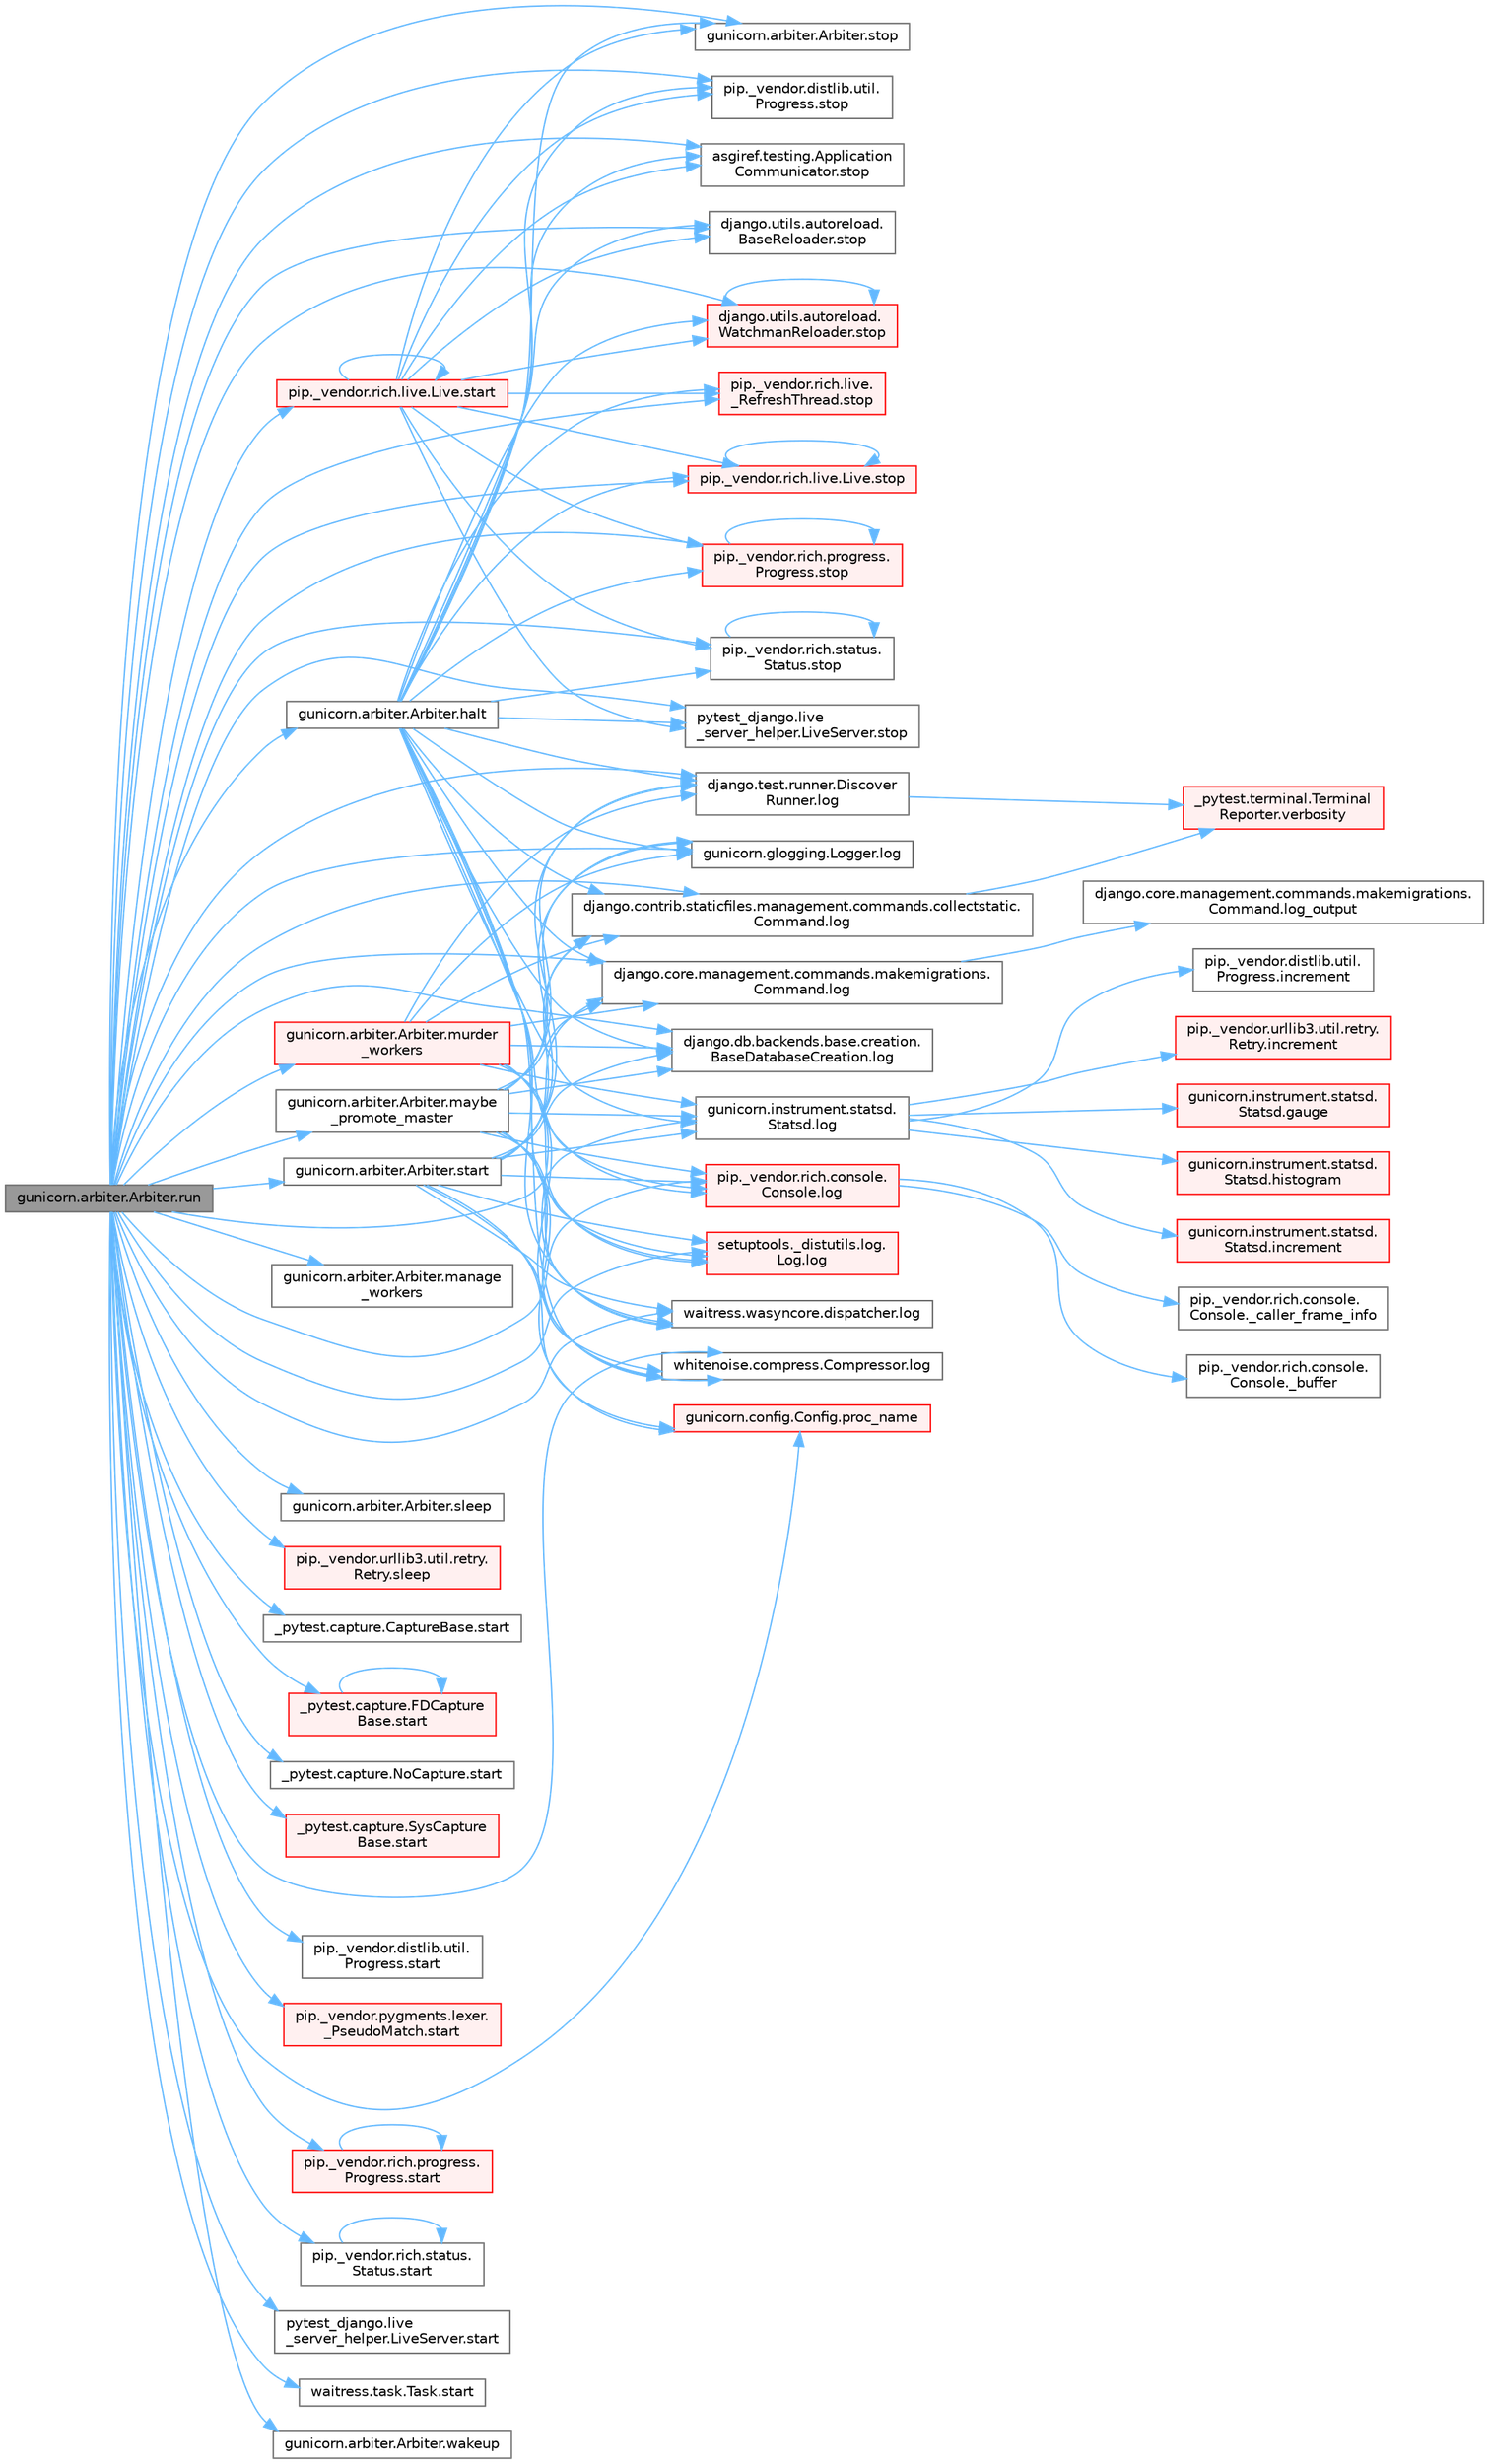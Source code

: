 digraph "gunicorn.arbiter.Arbiter.run"
{
 // LATEX_PDF_SIZE
  bgcolor="transparent";
  edge [fontname=Helvetica,fontsize=10,labelfontname=Helvetica,labelfontsize=10];
  node [fontname=Helvetica,fontsize=10,shape=box,height=0.2,width=0.4];
  rankdir="LR";
  Node1 [id="Node000001",label="gunicorn.arbiter.Arbiter.run",height=0.2,width=0.4,color="gray40", fillcolor="grey60", style="filled", fontcolor="black",tooltip=" "];
  Node1 -> Node2 [id="edge1_Node000001_Node000002",color="steelblue1",style="solid",tooltip=" "];
  Node2 [id="Node000002",label="gunicorn.arbiter.Arbiter.halt",height=0.2,width=0.4,color="grey40", fillcolor="white", style="filled",URL="$classgunicorn_1_1arbiter_1_1_arbiter.html#a8c96a567bd668d560500593a6681b98c",tooltip=" "];
  Node2 -> Node3 [id="edge2_Node000002_Node000003",color="steelblue1",style="solid",tooltip=" "];
  Node3 [id="Node000003",label="django.contrib.staticfiles.management.commands.collectstatic.\lCommand.log",height=0.2,width=0.4,color="grey40", fillcolor="white", style="filled",URL="$classdjango_1_1contrib_1_1staticfiles_1_1management_1_1commands_1_1collectstatic_1_1_command.html#a0e93191b90ee0993e3286343d0b2de0e",tooltip=" "];
  Node3 -> Node4 [id="edge3_Node000003_Node000004",color="steelblue1",style="solid",tooltip=" "];
  Node4 [id="Node000004",label="_pytest.terminal.Terminal\lReporter.verbosity",height=0.2,width=0.4,color="red", fillcolor="#FFF0F0", style="filled",URL="$class__pytest_1_1terminal_1_1_terminal_reporter.html#a620047ffec9ba4f5cca84af25b3adbcf",tooltip=" "];
  Node2 -> Node7 [id="edge4_Node000002_Node000007",color="steelblue1",style="solid",tooltip=" "];
  Node7 [id="Node000007",label="django.core.management.commands.makemigrations.\lCommand.log",height=0.2,width=0.4,color="grey40", fillcolor="white", style="filled",URL="$classdjango_1_1core_1_1management_1_1commands_1_1makemigrations_1_1_command.html#a0409d121552878a7416460dba8274880",tooltip=" "];
  Node7 -> Node8 [id="edge5_Node000007_Node000008",color="steelblue1",style="solid",tooltip=" "];
  Node8 [id="Node000008",label="django.core.management.commands.makemigrations.\lCommand.log_output",height=0.2,width=0.4,color="grey40", fillcolor="white", style="filled",URL="$classdjango_1_1core_1_1management_1_1commands_1_1makemigrations_1_1_command.html#ad6cb5d402888250fc170034fdee93f6d",tooltip=" "];
  Node2 -> Node9 [id="edge6_Node000002_Node000009",color="steelblue1",style="solid",tooltip=" "];
  Node9 [id="Node000009",label="django.db.backends.base.creation.\lBaseDatabaseCreation.log",height=0.2,width=0.4,color="grey40", fillcolor="white", style="filled",URL="$classdjango_1_1db_1_1backends_1_1base_1_1creation_1_1_base_database_creation.html#ac297ec931db5ec68c271ec0d91be7183",tooltip=" "];
  Node2 -> Node10 [id="edge7_Node000002_Node000010",color="steelblue1",style="solid",tooltip=" "];
  Node10 [id="Node000010",label="django.test.runner.Discover\lRunner.log",height=0.2,width=0.4,color="grey40", fillcolor="white", style="filled",URL="$classdjango_1_1test_1_1runner_1_1_discover_runner.html#af5ad8e2895b3f0c5e0a6d7113199d641",tooltip=" "];
  Node10 -> Node4 [id="edge8_Node000010_Node000004",color="steelblue1",style="solid",tooltip=" "];
  Node2 -> Node11 [id="edge9_Node000002_Node000011",color="steelblue1",style="solid",tooltip=" "];
  Node11 [id="Node000011",label="gunicorn.glogging.Logger.log",height=0.2,width=0.4,color="grey40", fillcolor="white", style="filled",URL="$classgunicorn_1_1glogging_1_1_logger.html#ad6941dede526094643dd02c53c3449b0",tooltip=" "];
  Node2 -> Node12 [id="edge10_Node000002_Node000012",color="steelblue1",style="solid",tooltip=" "];
  Node12 [id="Node000012",label="gunicorn.instrument.statsd.\lStatsd.log",height=0.2,width=0.4,color="grey40", fillcolor="white", style="filled",URL="$classgunicorn_1_1instrument_1_1statsd_1_1_statsd.html#ab99145cf0b7c66dbcebcbdcbd44b4953",tooltip=" "];
  Node12 -> Node13 [id="edge11_Node000012_Node000013",color="steelblue1",style="solid",tooltip=" "];
  Node13 [id="Node000013",label="gunicorn.instrument.statsd.\lStatsd.gauge",height=0.2,width=0.4,color="red", fillcolor="#FFF0F0", style="filled",URL="$classgunicorn_1_1instrument_1_1statsd_1_1_statsd.html#a6cebc76ae769412dfb0f0a3ec727c50d",tooltip=" "];
  Node12 -> Node15 [id="edge12_Node000012_Node000015",color="steelblue1",style="solid",tooltip=" "];
  Node15 [id="Node000015",label="gunicorn.instrument.statsd.\lStatsd.histogram",height=0.2,width=0.4,color="red", fillcolor="#FFF0F0", style="filled",URL="$classgunicorn_1_1instrument_1_1statsd_1_1_statsd.html#adee3cb12a43f643cca3c9084d77285b4",tooltip=" "];
  Node12 -> Node16 [id="edge13_Node000012_Node000016",color="steelblue1",style="solid",tooltip=" "];
  Node16 [id="Node000016",label="gunicorn.instrument.statsd.\lStatsd.increment",height=0.2,width=0.4,color="red", fillcolor="#FFF0F0", style="filled",URL="$classgunicorn_1_1instrument_1_1statsd_1_1_statsd.html#a5527687726a051a5182ee13a842b08fd",tooltip=" "];
  Node12 -> Node17 [id="edge14_Node000012_Node000017",color="steelblue1",style="solid",tooltip=" "];
  Node17 [id="Node000017",label="pip._vendor.distlib.util.\lProgress.increment",height=0.2,width=0.4,color="grey40", fillcolor="white", style="filled",URL="$classpip_1_1__vendor_1_1distlib_1_1util_1_1_progress.html#a197ffd4ac8a74898742a6cde5b4c5466",tooltip=" "];
  Node12 -> Node18 [id="edge15_Node000012_Node000018",color="steelblue1",style="solid",tooltip=" "];
  Node18 [id="Node000018",label="pip._vendor.urllib3.util.retry.\lRetry.increment",height=0.2,width=0.4,color="red", fillcolor="#FFF0F0", style="filled",URL="$classpip_1_1__vendor_1_1urllib3_1_1util_1_1retry_1_1_retry.html#a88dd993ccb2ef4b2bfa9ad0571374b12",tooltip=" "];
  Node2 -> Node1121 [id="edge16_Node000002_Node001121",color="steelblue1",style="solid",tooltip=" "];
  Node1121 [id="Node001121",label="pip._vendor.rich.console.\lConsole.log",height=0.2,width=0.4,color="red", fillcolor="#FFF0F0", style="filled",URL="$classpip_1_1__vendor_1_1rich_1_1console_1_1_console.html#af9c77e39f9413fc2b134c60cfa23b0f1",tooltip=" "];
  Node1121 -> Node331 [id="edge17_Node001121_Node000331",color="steelblue1",style="solid",tooltip=" "];
  Node331 [id="Node000331",label="pip._vendor.rich.console.\lConsole._buffer",height=0.2,width=0.4,color="grey40", fillcolor="white", style="filled",URL="$classpip_1_1__vendor_1_1rich_1_1console_1_1_console.html#a51eaf031922c907e4085937b82f5564e",tooltip=" "];
  Node1121 -> Node1122 [id="edge18_Node001121_Node001122",color="steelblue1",style="solid",tooltip=" "];
  Node1122 [id="Node001122",label="pip._vendor.rich.console.\lConsole._caller_frame_info",height=0.2,width=0.4,color="grey40", fillcolor="white", style="filled",URL="$classpip_1_1__vendor_1_1rich_1_1console_1_1_console.html#ac43cb4290591af4f04cd264aa1fc1b0f",tooltip=" "];
  Node2 -> Node1280 [id="edge19_Node000002_Node001280",color="steelblue1",style="solid",tooltip=" "];
  Node1280 [id="Node001280",label="setuptools._distutils.log.\lLog.log",height=0.2,width=0.4,color="red", fillcolor="#FFF0F0", style="filled",URL="$classsetuptools_1_1__distutils_1_1log_1_1_log.html#af651bf90098b3f6c9f3913b91f0eda70",tooltip=" "];
  Node2 -> Node1283 [id="edge20_Node000002_Node001283",color="steelblue1",style="solid",tooltip=" "];
  Node1283 [id="Node001283",label="waitress.wasyncore.dispatcher.log",height=0.2,width=0.4,color="grey40", fillcolor="white", style="filled",URL="$classwaitress_1_1wasyncore_1_1dispatcher.html#ab4786338f40a0cf9e9df45b57d4c0a63",tooltip=" "];
  Node2 -> Node1284 [id="edge21_Node000002_Node001284",color="steelblue1",style="solid",tooltip=" "];
  Node1284 [id="Node001284",label="whitenoise.compress.Compressor.log",height=0.2,width=0.4,color="grey40", fillcolor="white", style="filled",URL="$classwhitenoise_1_1compress_1_1_compressor.html#aa70a9f98a4387e4d394529c17cdbee27",tooltip=" "];
  Node2 -> Node431 [id="edge22_Node000002_Node000431",color="steelblue1",style="solid",tooltip=" "];
  Node431 [id="Node000431",label="asgiref.testing.Application\lCommunicator.stop",height=0.2,width=0.4,color="grey40", fillcolor="white", style="filled",URL="$classasgiref_1_1testing_1_1_application_communicator.html#a09e3351f93043027db0ddb53bc6d4dfb",tooltip=" "];
  Node2 -> Node432 [id="edge23_Node000002_Node000432",color="steelblue1",style="solid",tooltip=" "];
  Node432 [id="Node000432",label="django.utils.autoreload.\lBaseReloader.stop",height=0.2,width=0.4,color="grey40", fillcolor="white", style="filled",URL="$classdjango_1_1utils_1_1autoreload_1_1_base_reloader.html#ac73bcf6fa32e3ef394bb7d34b02a8cc1",tooltip=" "];
  Node2 -> Node433 [id="edge24_Node000002_Node000433",color="steelblue1",style="solid",tooltip=" "];
  Node433 [id="Node000433",label="django.utils.autoreload.\lWatchmanReloader.stop",height=0.2,width=0.4,color="red", fillcolor="#FFF0F0", style="filled",URL="$classdjango_1_1utils_1_1autoreload_1_1_watchman_reloader.html#a5051e02a8e4aba49d0872956c4f01f59",tooltip=" "];
  Node433 -> Node433 [id="edge25_Node000433_Node000433",color="steelblue1",style="solid",tooltip=" "];
  Node2 -> Node435 [id="edge26_Node000002_Node000435",color="steelblue1",style="solid",tooltip=" "];
  Node435 [id="Node000435",label="gunicorn.arbiter.Arbiter.stop",height=0.2,width=0.4,color="grey40", fillcolor="white", style="filled",URL="$classgunicorn_1_1arbiter_1_1_arbiter.html#ae74ab6aff242c35523f53b0f75956815",tooltip=" "];
  Node2 -> Node436 [id="edge27_Node000002_Node000436",color="steelblue1",style="solid",tooltip=" "];
  Node436 [id="Node000436",label="pip._vendor.distlib.util.\lProgress.stop",height=0.2,width=0.4,color="grey40", fillcolor="white", style="filled",URL="$classpip_1_1__vendor_1_1distlib_1_1util_1_1_progress.html#a01bccebf0a834c5df7136f945d93b93f",tooltip=" "];
  Node2 -> Node437 [id="edge28_Node000002_Node000437",color="steelblue1",style="solid",tooltip=" "];
  Node437 [id="Node000437",label="pip._vendor.rich.live.\l_RefreshThread.stop",height=0.2,width=0.4,color="red", fillcolor="#FFF0F0", style="filled",URL="$classpip_1_1__vendor_1_1rich_1_1live_1_1___refresh_thread.html#ad3fb634a0cd48c8051ca33d2b9416c0b",tooltip=" "];
  Node2 -> Node3355 [id="edge29_Node000002_Node003355",color="steelblue1",style="solid",tooltip=" "];
  Node3355 [id="Node003355",label="pip._vendor.rich.live.Live.stop",height=0.2,width=0.4,color="red", fillcolor="#FFF0F0", style="filled",URL="$classpip_1_1__vendor_1_1rich_1_1live_1_1_live.html#a8b9a6fd11fa9b17db3cea3143e41fecc",tooltip=" "];
  Node3355 -> Node3355 [id="edge30_Node003355_Node003355",color="steelblue1",style="solid",tooltip=" "];
  Node2 -> Node3357 [id="edge31_Node000002_Node003357",color="steelblue1",style="solid",tooltip=" "];
  Node3357 [id="Node003357",label="pip._vendor.rich.progress.\lProgress.stop",height=0.2,width=0.4,color="red", fillcolor="#FFF0F0", style="filled",URL="$classpip_1_1__vendor_1_1rich_1_1progress_1_1_progress.html#aefe7da637097c7b458471bb31f072047",tooltip=" "];
  Node3357 -> Node3357 [id="edge32_Node003357_Node003357",color="steelblue1",style="solid",tooltip=" "];
  Node2 -> Node3358 [id="edge33_Node000002_Node003358",color="steelblue1",style="solid",tooltip=" "];
  Node3358 [id="Node003358",label="pip._vendor.rich.status.\lStatus.stop",height=0.2,width=0.4,color="grey40", fillcolor="white", style="filled",URL="$classpip_1_1__vendor_1_1rich_1_1status_1_1_status.html#a50c52a9a76f5f42ef690cfddbc277527",tooltip=" "];
  Node3358 -> Node3358 [id="edge34_Node003358_Node003358",color="steelblue1",style="solid",tooltip=" "];
  Node2 -> Node3359 [id="edge35_Node000002_Node003359",color="steelblue1",style="solid",tooltip=" "];
  Node3359 [id="Node003359",label="pytest_django.live\l_server_helper.LiveServer.stop",height=0.2,width=0.4,color="grey40", fillcolor="white", style="filled",URL="$classpytest__django_1_1live__server__helper_1_1_live_server.html#ae07b68216243a7026bea7621666f8317",tooltip=" "];
  Node1 -> Node3 [id="edge36_Node000001_Node000003",color="steelblue1",style="solid",tooltip=" "];
  Node1 -> Node7 [id="edge37_Node000001_Node000007",color="steelblue1",style="solid",tooltip=" "];
  Node1 -> Node9 [id="edge38_Node000001_Node000009",color="steelblue1",style="solid",tooltip=" "];
  Node1 -> Node10 [id="edge39_Node000001_Node000010",color="steelblue1",style="solid",tooltip=" "];
  Node1 -> Node11 [id="edge40_Node000001_Node000011",color="steelblue1",style="solid",tooltip=" "];
  Node1 -> Node12 [id="edge41_Node000001_Node000012",color="steelblue1",style="solid",tooltip=" "];
  Node1 -> Node1121 [id="edge42_Node000001_Node001121",color="steelblue1",style="solid",tooltip=" "];
  Node1 -> Node1280 [id="edge43_Node000001_Node001280",color="steelblue1",style="solid",tooltip=" "];
  Node1 -> Node1283 [id="edge44_Node000001_Node001283",color="steelblue1",style="solid",tooltip=" "];
  Node1 -> Node1284 [id="edge45_Node000001_Node001284",color="steelblue1",style="solid",tooltip=" "];
  Node1 -> Node4527 [id="edge46_Node000001_Node004527",color="steelblue1",style="solid",tooltip=" "];
  Node4527 [id="Node004527",label="gunicorn.arbiter.Arbiter.manage\l_workers",height=0.2,width=0.4,color="grey40", fillcolor="white", style="filled",URL="$classgunicorn_1_1arbiter_1_1_arbiter.html#ae46f2494c6eac84e9aaa2d76eb3f5eda",tooltip=" "];
  Node1 -> Node4528 [id="edge47_Node000001_Node004528",color="steelblue1",style="solid",tooltip=" "];
  Node4528 [id="Node004528",label="gunicorn.arbiter.Arbiter.maybe\l_promote_master",height=0.2,width=0.4,color="grey40", fillcolor="white", style="filled",URL="$classgunicorn_1_1arbiter_1_1_arbiter.html#ac7f3e48e04d09eb9d85ce449b258d1c3",tooltip=" "];
  Node4528 -> Node3 [id="edge48_Node004528_Node000003",color="steelblue1",style="solid",tooltip=" "];
  Node4528 -> Node7 [id="edge49_Node004528_Node000007",color="steelblue1",style="solid",tooltip=" "];
  Node4528 -> Node9 [id="edge50_Node004528_Node000009",color="steelblue1",style="solid",tooltip=" "];
  Node4528 -> Node10 [id="edge51_Node004528_Node000010",color="steelblue1",style="solid",tooltip=" "];
  Node4528 -> Node11 [id="edge52_Node004528_Node000011",color="steelblue1",style="solid",tooltip=" "];
  Node4528 -> Node12 [id="edge53_Node004528_Node000012",color="steelblue1",style="solid",tooltip=" "];
  Node4528 -> Node1121 [id="edge54_Node004528_Node001121",color="steelblue1",style="solid",tooltip=" "];
  Node4528 -> Node1280 [id="edge55_Node004528_Node001280",color="steelblue1",style="solid",tooltip=" "];
  Node4528 -> Node1283 [id="edge56_Node004528_Node001283",color="steelblue1",style="solid",tooltip=" "];
  Node4528 -> Node1284 [id="edge57_Node004528_Node001284",color="steelblue1",style="solid",tooltip=" "];
  Node4528 -> Node1285 [id="edge58_Node004528_Node001285",color="steelblue1",style="solid",tooltip=" "];
  Node1285 [id="Node001285",label="gunicorn.config.Config.proc_name",height=0.2,width=0.4,color="red", fillcolor="#FFF0F0", style="filled",URL="$classgunicorn_1_1config_1_1_config.html#af59145947d670d400784a1a1e4acdca9",tooltip=" "];
  Node1 -> Node4529 [id="edge59_Node000001_Node004529",color="steelblue1",style="solid",tooltip=" "];
  Node4529 [id="Node004529",label="gunicorn.arbiter.Arbiter.murder\l_workers",height=0.2,width=0.4,color="red", fillcolor="#FFF0F0", style="filled",URL="$classgunicorn_1_1arbiter_1_1_arbiter.html#aeb9d9e9f5865d1f81a422f605395a182",tooltip=" "];
  Node4529 -> Node3 [id="edge60_Node004529_Node000003",color="steelblue1",style="solid",tooltip=" "];
  Node4529 -> Node7 [id="edge61_Node004529_Node000007",color="steelblue1",style="solid",tooltip=" "];
  Node4529 -> Node9 [id="edge62_Node004529_Node000009",color="steelblue1",style="solid",tooltip=" "];
  Node4529 -> Node10 [id="edge63_Node004529_Node000010",color="steelblue1",style="solid",tooltip=" "];
  Node4529 -> Node11 [id="edge64_Node004529_Node000011",color="steelblue1",style="solid",tooltip=" "];
  Node4529 -> Node12 [id="edge65_Node004529_Node000012",color="steelblue1",style="solid",tooltip=" "];
  Node4529 -> Node1121 [id="edge66_Node004529_Node001121",color="steelblue1",style="solid",tooltip=" "];
  Node4529 -> Node1280 [id="edge67_Node004529_Node001280",color="steelblue1",style="solid",tooltip=" "];
  Node4529 -> Node1283 [id="edge68_Node004529_Node001283",color="steelblue1",style="solid",tooltip=" "];
  Node4529 -> Node1284 [id="edge69_Node004529_Node001284",color="steelblue1",style="solid",tooltip=" "];
  Node1 -> Node1285 [id="edge70_Node000001_Node001285",color="steelblue1",style="solid",tooltip=" "];
  Node1 -> Node3348 [id="edge71_Node000001_Node003348",color="steelblue1",style="solid",tooltip=" "];
  Node3348 [id="Node003348",label="gunicorn.arbiter.Arbiter.sleep",height=0.2,width=0.4,color="grey40", fillcolor="white", style="filled",URL="$classgunicorn_1_1arbiter_1_1_arbiter.html#a365ab32870dfaa4de6fe9291932bc3dd",tooltip=" "];
  Node1 -> Node3349 [id="edge72_Node000001_Node003349",color="steelblue1",style="solid",tooltip=" "];
  Node3349 [id="Node003349",label="pip._vendor.urllib3.util.retry.\lRetry.sleep",height=0.2,width=0.4,color="red", fillcolor="#FFF0F0", style="filled",URL="$classpip_1_1__vendor_1_1urllib3_1_1util_1_1retry_1_1_retry.html#adfe30778c43ba3dbb4bdfc1958490699",tooltip=" "];
  Node1 -> Node1275 [id="edge73_Node000001_Node001275",color="steelblue1",style="solid",tooltip=" "];
  Node1275 [id="Node001275",label="_pytest.capture.CaptureBase.start",height=0.2,width=0.4,color="grey40", fillcolor="white", style="filled",URL="$class__pytest_1_1capture_1_1_capture_base.html#aa950255d21f396239be8f4f8ce14e8c9",tooltip=" "];
  Node1 -> Node1276 [id="edge74_Node000001_Node001276",color="steelblue1",style="solid",tooltip=" "];
  Node1276 [id="Node001276",label="_pytest.capture.FDCapture\lBase.start",height=0.2,width=0.4,color="red", fillcolor="#FFF0F0", style="filled",URL="$class__pytest_1_1capture_1_1_f_d_capture_base.html#a2222a82f00c20f3946eaa6d6830b2acb",tooltip=" "];
  Node1276 -> Node1276 [id="edge75_Node001276_Node001276",color="steelblue1",style="solid",tooltip=" "];
  Node1 -> Node1277 [id="edge76_Node000001_Node001277",color="steelblue1",style="solid",tooltip=" "];
  Node1277 [id="Node001277",label="_pytest.capture.NoCapture.start",height=0.2,width=0.4,color="grey40", fillcolor="white", style="filled",URL="$class__pytest_1_1capture_1_1_no_capture.html#a4bf9401cf575894cabf249a3d0d358e1",tooltip=" "];
  Node1 -> Node1278 [id="edge77_Node000001_Node001278",color="steelblue1",style="solid",tooltip=" "];
  Node1278 [id="Node001278",label="_pytest.capture.SysCapture\lBase.start",height=0.2,width=0.4,color="red", fillcolor="#FFF0F0", style="filled",URL="$class__pytest_1_1capture_1_1_sys_capture_base.html#a6b073e20650b42405958221a49a44f1b",tooltip=" "];
  Node1 -> Node1279 [id="edge78_Node000001_Node001279",color="steelblue1",style="solid",tooltip=" "];
  Node1279 [id="Node001279",label="gunicorn.arbiter.Arbiter.start",height=0.2,width=0.4,color="grey40", fillcolor="white", style="filled",URL="$classgunicorn_1_1arbiter_1_1_arbiter.html#a9abc475f491622dde84515bdde802f2e",tooltip=" "];
  Node1279 -> Node3 [id="edge79_Node001279_Node000003",color="steelblue1",style="solid",tooltip=" "];
  Node1279 -> Node7 [id="edge80_Node001279_Node000007",color="steelblue1",style="solid",tooltip=" "];
  Node1279 -> Node9 [id="edge81_Node001279_Node000009",color="steelblue1",style="solid",tooltip=" "];
  Node1279 -> Node10 [id="edge82_Node001279_Node000010",color="steelblue1",style="solid",tooltip=" "];
  Node1279 -> Node11 [id="edge83_Node001279_Node000011",color="steelblue1",style="solid",tooltip=" "];
  Node1279 -> Node12 [id="edge84_Node001279_Node000012",color="steelblue1",style="solid",tooltip=" "];
  Node1279 -> Node1121 [id="edge85_Node001279_Node001121",color="steelblue1",style="solid",tooltip=" "];
  Node1279 -> Node1280 [id="edge86_Node001279_Node001280",color="steelblue1",style="solid",tooltip=" "];
  Node1279 -> Node1283 [id="edge87_Node001279_Node001283",color="steelblue1",style="solid",tooltip=" "];
  Node1279 -> Node1284 [id="edge88_Node001279_Node001284",color="steelblue1",style="solid",tooltip=" "];
  Node1279 -> Node1285 [id="edge89_Node001279_Node001285",color="steelblue1",style="solid",tooltip=" "];
  Node1 -> Node1286 [id="edge90_Node000001_Node001286",color="steelblue1",style="solid",tooltip=" "];
  Node1286 [id="Node001286",label="pip._vendor.distlib.util.\lProgress.start",height=0.2,width=0.4,color="grey40", fillcolor="white", style="filled",URL="$classpip_1_1__vendor_1_1distlib_1_1util_1_1_progress.html#ac37fb847f1e87d43ede785ef076f64c4",tooltip=" "];
  Node1 -> Node1287 [id="edge91_Node000001_Node001287",color="steelblue1",style="solid",tooltip=" "];
  Node1287 [id="Node001287",label="pip._vendor.pygments.lexer.\l_PseudoMatch.start",height=0.2,width=0.4,color="red", fillcolor="#FFF0F0", style="filled",URL="$classpip_1_1__vendor_1_1pygments_1_1lexer_1_1___pseudo_match.html#a0dab1b29c0e2ed959d3494125b5a1bdc",tooltip=" "];
  Node1 -> Node1288 [id="edge92_Node000001_Node001288",color="steelblue1",style="solid",tooltip=" "];
  Node1288 [id="Node001288",label="pip._vendor.rich.live.Live.start",height=0.2,width=0.4,color="red", fillcolor="#FFF0F0", style="filled",URL="$classpip_1_1__vendor_1_1rich_1_1live_1_1_live.html#a7216ec35a1494a83ed749407ef4e0c40",tooltip=" "];
  Node1288 -> Node1288 [id="edge93_Node001288_Node001288",color="steelblue1",style="solid",tooltip=" "];
  Node1288 -> Node431 [id="edge94_Node001288_Node000431",color="steelblue1",style="solid",tooltip=" "];
  Node1288 -> Node432 [id="edge95_Node001288_Node000432",color="steelblue1",style="solid",tooltip=" "];
  Node1288 -> Node433 [id="edge96_Node001288_Node000433",color="steelblue1",style="solid",tooltip=" "];
  Node1288 -> Node435 [id="edge97_Node001288_Node000435",color="steelblue1",style="solid",tooltip=" "];
  Node1288 -> Node436 [id="edge98_Node001288_Node000436",color="steelblue1",style="solid",tooltip=" "];
  Node1288 -> Node437 [id="edge99_Node001288_Node000437",color="steelblue1",style="solid",tooltip=" "];
  Node1288 -> Node3355 [id="edge100_Node001288_Node003355",color="steelblue1",style="solid",tooltip=" "];
  Node1288 -> Node3357 [id="edge101_Node001288_Node003357",color="steelblue1",style="solid",tooltip=" "];
  Node1288 -> Node3358 [id="edge102_Node001288_Node003358",color="steelblue1",style="solid",tooltip=" "];
  Node1288 -> Node3359 [id="edge103_Node001288_Node003359",color="steelblue1",style="solid",tooltip=" "];
  Node1 -> Node3801 [id="edge104_Node000001_Node003801",color="steelblue1",style="solid",tooltip=" "];
  Node3801 [id="Node003801",label="pip._vendor.rich.progress.\lProgress.start",height=0.2,width=0.4,color="red", fillcolor="#FFF0F0", style="filled",URL="$classpip_1_1__vendor_1_1rich_1_1progress_1_1_progress.html#ad90c9b221cd715a310f6421a8fbe9f91",tooltip=" "];
  Node3801 -> Node3801 [id="edge105_Node003801_Node003801",color="steelblue1",style="solid",tooltip=" "];
  Node1 -> Node3802 [id="edge106_Node000001_Node003802",color="steelblue1",style="solid",tooltip=" "];
  Node3802 [id="Node003802",label="pip._vendor.rich.status.\lStatus.start",height=0.2,width=0.4,color="grey40", fillcolor="white", style="filled",URL="$classpip_1_1__vendor_1_1rich_1_1status_1_1_status.html#a154230e1d72001e5b9423fe730477b50",tooltip=" "];
  Node3802 -> Node3802 [id="edge107_Node003802_Node003802",color="steelblue1",style="solid",tooltip=" "];
  Node1 -> Node3803 [id="edge108_Node000001_Node003803",color="steelblue1",style="solid",tooltip=" "];
  Node3803 [id="Node003803",label="pytest_django.live\l_server_helper.LiveServer.start",height=0.2,width=0.4,color="grey40", fillcolor="white", style="filled",URL="$classpytest__django_1_1live__server__helper_1_1_live_server.html#ae32345838ccb36ae81fa401897eff92e",tooltip=" "];
  Node1 -> Node3804 [id="edge109_Node000001_Node003804",color="steelblue1",style="solid",tooltip=" "];
  Node3804 [id="Node003804",label="waitress.task.Task.start",height=0.2,width=0.4,color="grey40", fillcolor="white", style="filled",URL="$classwaitress_1_1task_1_1_task.html#a956f0158d2b92d49063e889441143f99",tooltip=" "];
  Node1 -> Node431 [id="edge110_Node000001_Node000431",color="steelblue1",style="solid",tooltip=" "];
  Node1 -> Node432 [id="edge111_Node000001_Node000432",color="steelblue1",style="solid",tooltip=" "];
  Node1 -> Node433 [id="edge112_Node000001_Node000433",color="steelblue1",style="solid",tooltip=" "];
  Node1 -> Node435 [id="edge113_Node000001_Node000435",color="steelblue1",style="solid",tooltip=" "];
  Node1 -> Node436 [id="edge114_Node000001_Node000436",color="steelblue1",style="solid",tooltip=" "];
  Node1 -> Node437 [id="edge115_Node000001_Node000437",color="steelblue1",style="solid",tooltip=" "];
  Node1 -> Node3355 [id="edge116_Node000001_Node003355",color="steelblue1",style="solid",tooltip=" "];
  Node1 -> Node3357 [id="edge117_Node000001_Node003357",color="steelblue1",style="solid",tooltip=" "];
  Node1 -> Node3358 [id="edge118_Node000001_Node003358",color="steelblue1",style="solid",tooltip=" "];
  Node1 -> Node3359 [id="edge119_Node000001_Node003359",color="steelblue1",style="solid",tooltip=" "];
  Node1 -> Node4531 [id="edge120_Node000001_Node004531",color="steelblue1",style="solid",tooltip=" "];
  Node4531 [id="Node004531",label="gunicorn.arbiter.Arbiter.wakeup",height=0.2,width=0.4,color="grey40", fillcolor="white", style="filled",URL="$classgunicorn_1_1arbiter_1_1_arbiter.html#af84d055d318daf9bf5d97f3a6c3de832",tooltip=" "];
}
